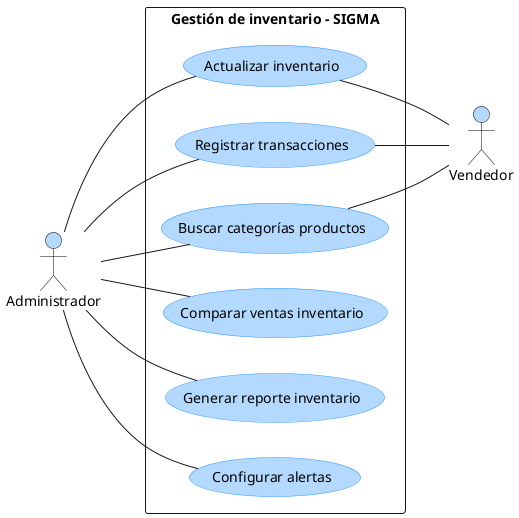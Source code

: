 @startuml GestionInventario

left to right direction
skinparam packageStyle rectangle
skinparam actorStyle stick

skinparam usecase {
    BackgroundColor #B3D9FF
    BorderColor #3399FF
    FontColor Black
}

skinparam actor {
    BackgroundColor #FFD699
    BorderColor Black
    FontColor Black
}

actor Administrador #B3D9FF
actor Vendedor #B3D9FF

package "Gestión de inventario – SIGMA" {
    usecase "Actualizar inventario" as AI
    usecase "Registrar transacciones" as RT
    usecase "Buscar categorías productos" as BC
    usecase "Comparar ventas inventario" as CV
    usecase "Generar reporte inventario" as GR
    usecase "Configurar alertas" as CA
    
}


Administrador -- CA
Administrador -- GR
Administrador -- CV
Administrador -- BC
Administrador -- RT
Administrador -- AI


AI -- Vendedor
BC -- Vendedor
RT -- Vendedor


@enduml
